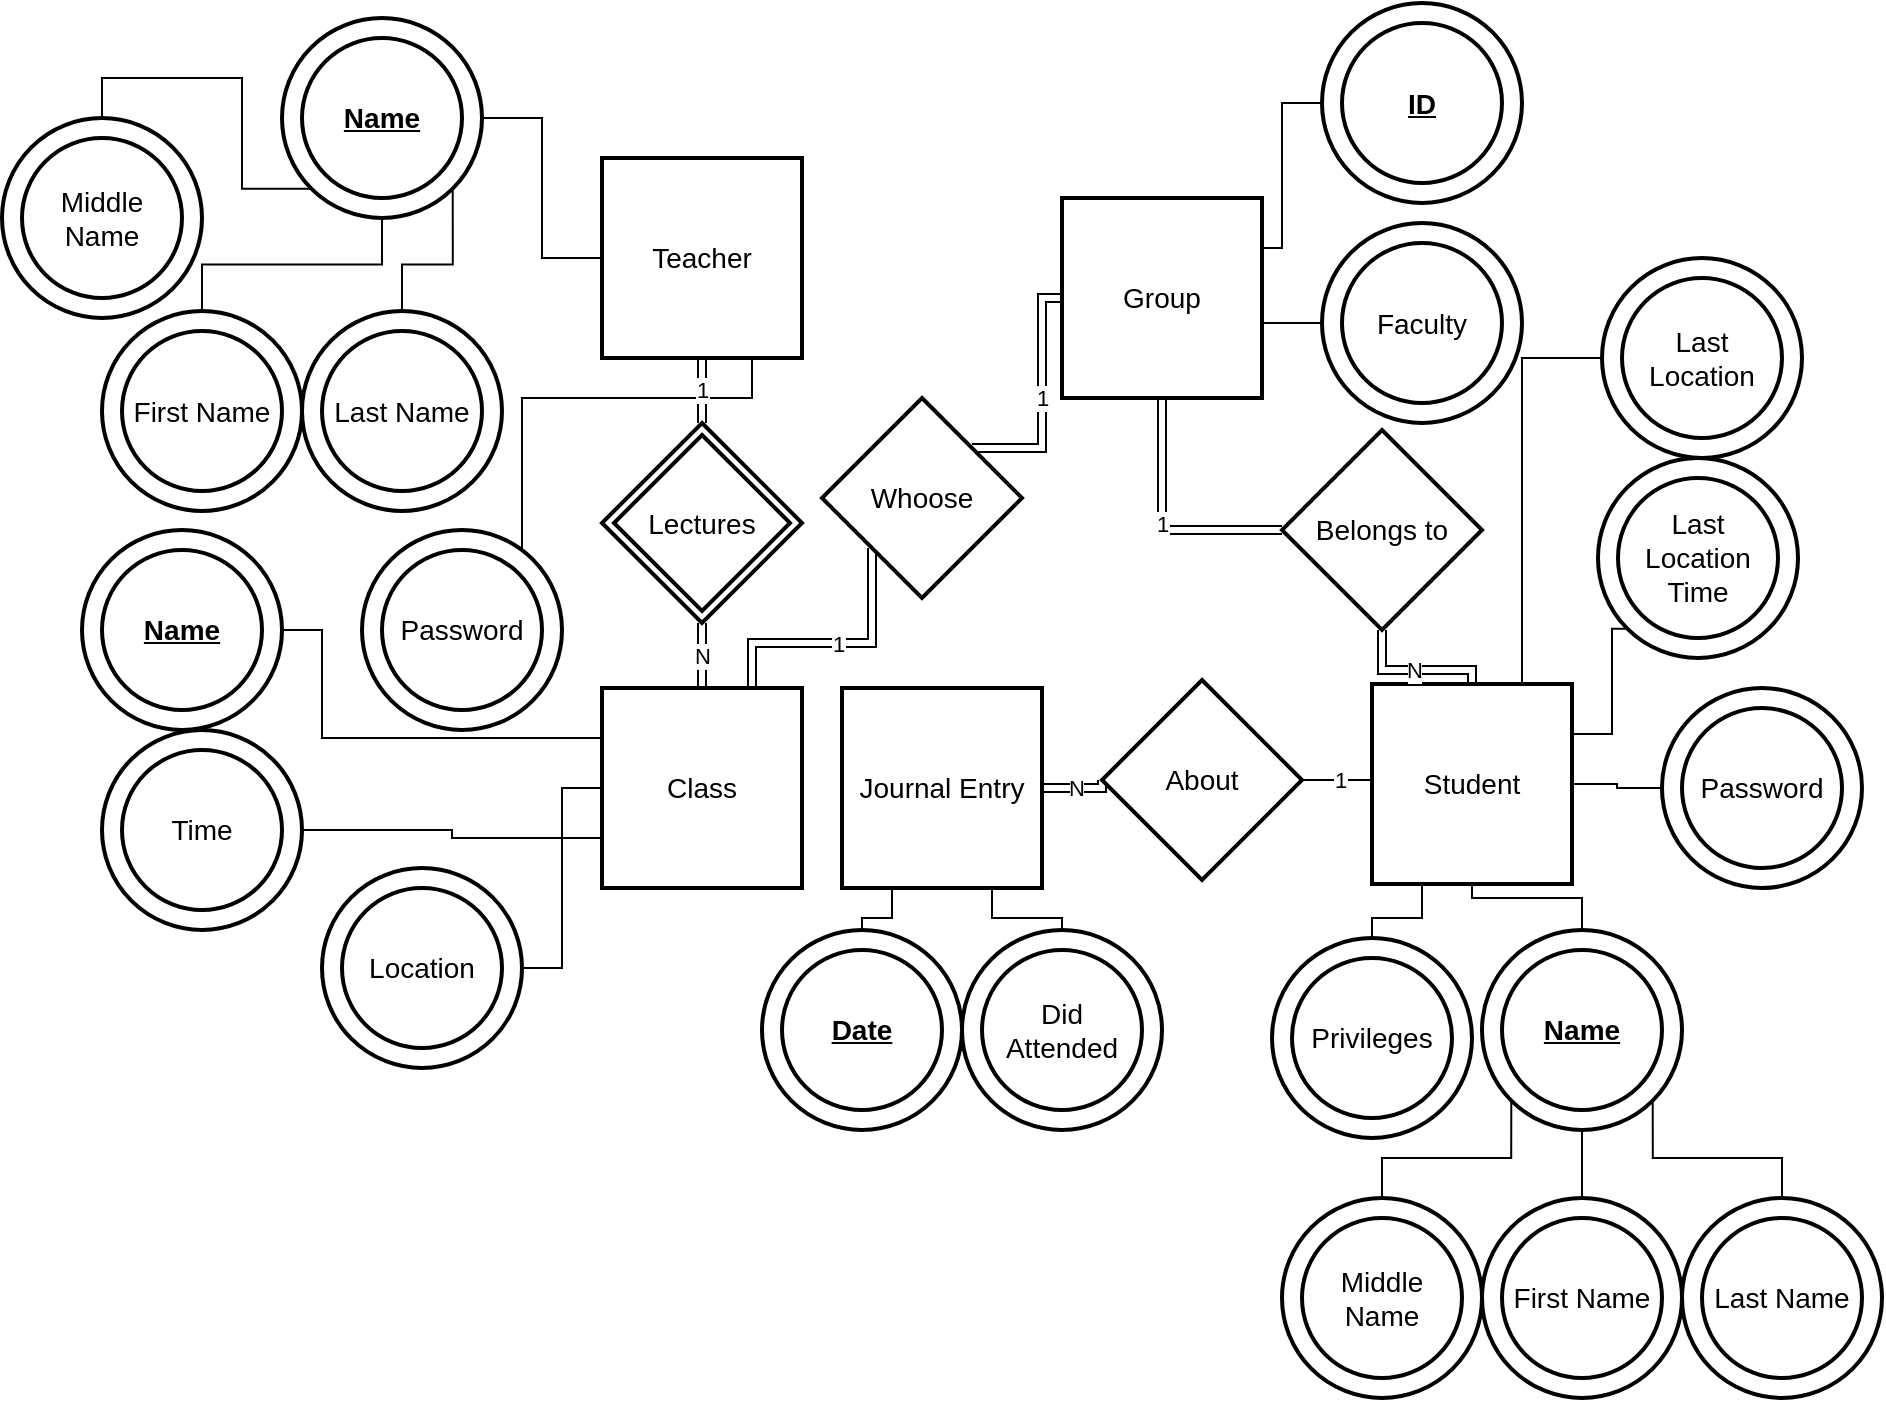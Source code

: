 <mxfile pages="1" version="11.2.8" type="device"><diagram name="Page-1" id="e56a1550-8fbb-45ad-956c-1786394a9013"><mxGraphModel dx="2202" dy="1383" grid="1" gridSize="10" guides="1" tooltips="1" connect="1" arrows="1" fold="1" page="1" pageScale="1" pageWidth="1100" pageHeight="850" background="#ffffff" math="0" shadow="0"><root><mxCell id="0"/><mxCell id="1" parent="0"/><mxCell id="YsmQZ4GNo98zeM4OogDH-1" value="Teacher" style="strokeWidth=2;whiteSpace=wrap;html=1;align=center;fontSize=14;" parent="1" vertex="1"><mxGeometry x="150" y="70" width="100" height="100" as="geometry"/></mxCell><mxCell id="YsmQZ4GNo98zeM4OogDH-37" style="edgeStyle=orthogonalEdgeStyle;rounded=0;jumpStyle=none;orthogonalLoop=1;jettySize=auto;html=1;exitX=1;exitY=0.25;exitDx=0;exitDy=0;entryX=0;entryY=0.5;entryDx=0;entryDy=0;endArrow=none;endFill=0;" parent="1" source="YsmQZ4GNo98zeM4OogDH-2" target="YsmQZ4GNo98zeM4OogDH-24" edge="1"><mxGeometry relative="1" as="geometry"><Array as="points"><mxPoint x="490" y="115"/><mxPoint x="490" y="43"/></Array></mxGeometry></mxCell><mxCell id="YsmQZ4GNo98zeM4OogDH-2" value="Group" style="strokeWidth=2;whiteSpace=wrap;html=1;align=center;fontSize=14;" parent="1" vertex="1"><mxGeometry x="380" y="90" width="100" height="100" as="geometry"/></mxCell><mxCell id="YsmQZ4GNo98zeM4OogDH-4" value="Student" style="strokeWidth=2;whiteSpace=wrap;html=1;align=center;fontSize=14;" parent="1" vertex="1"><mxGeometry x="535" y="333" width="100" height="100" as="geometry"/></mxCell><mxCell id="YsmQZ4GNo98zeM4OogDH-7" value="1" style="edgeStyle=orthogonalEdgeStyle;rounded=0;orthogonalLoop=1;jettySize=auto;html=1;jumpStyle=none;endArrow=none;endFill=0;shape=link;" parent="1" source="YsmQZ4GNo98zeM4OogDH-6" target="YsmQZ4GNo98zeM4OogDH-2" edge="1"><mxGeometry relative="1" as="geometry"/></mxCell><mxCell id="ycz1CZGDwUBQkzWmGzX8-4" value="N" style="edgeStyle=orthogonalEdgeStyle;rounded=0;orthogonalLoop=1;jettySize=auto;html=1;exitX=0.5;exitY=1;exitDx=0;exitDy=0;entryX=0.5;entryY=0;entryDx=0;entryDy=0;shape=link;" parent="1" source="YsmQZ4GNo98zeM4OogDH-6" target="YsmQZ4GNo98zeM4OogDH-4" edge="1"><mxGeometry relative="1" as="geometry"/></mxCell><mxCell id="YsmQZ4GNo98zeM4OogDH-6" value="Belongs to" style="shape=rhombus;strokeWidth=2;fontSize=17;perimeter=rhombusPerimeter;whiteSpace=wrap;html=1;align=center;fontSize=14;" parent="1" vertex="1"><mxGeometry x="490" y="206" width="100" height="100" as="geometry"/></mxCell><mxCell id="YsmQZ4GNo98zeM4OogDH-33" style="edgeStyle=orthogonalEdgeStyle;rounded=0;jumpStyle=none;orthogonalLoop=1;jettySize=auto;html=1;exitX=0.5;exitY=0;exitDx=0;exitDy=0;entryX=0.5;entryY=1;entryDx=0;entryDy=0;endArrow=none;endFill=0;endSize=0;" parent="1" source="YsmQZ4GNo98zeM4OogDH-15" target="YsmQZ4GNo98zeM4OogDH-4" edge="1"><mxGeometry relative="1" as="geometry"><Array as="points"><mxPoint x="640" y="440"/><mxPoint x="585" y="440"/></Array></mxGeometry></mxCell><mxCell id="YsmQZ4GNo98zeM4OogDH-15" value="&lt;u&gt;&lt;b&gt;Name&lt;/b&gt;&lt;/u&gt;" style="ellipse;shape=doubleEllipse;margin=10;strokeWidth=2;fontSize=14;whiteSpace=wrap;html=1;align=center;labelBorderColor=none;" parent="1" vertex="1"><mxGeometry x="590" y="456" width="100" height="100" as="geometry"/></mxCell><mxCell id="YsmQZ4GNo98zeM4OogDH-24" value="&lt;u&gt;&lt;b&gt;ID&lt;/b&gt;&lt;/u&gt;" style="ellipse;shape=doubleEllipse;margin=10;strokeWidth=2;fontSize=14;whiteSpace=wrap;html=1;align=center;" parent="1" vertex="1"><mxGeometry x="510" y="-7.5" width="100" height="100" as="geometry"/></mxCell><mxCell id="YsmQZ4GNo98zeM4OogDH-32" value="" style="edgeStyle=orthogonalEdgeStyle;rounded=0;jumpStyle=none;orthogonalLoop=1;jettySize=auto;html=1;endArrow=none;endFill=0;endSize=0;" parent="1" source="YsmQZ4GNo98zeM4OogDH-31" target="YsmQZ4GNo98zeM4OogDH-1" edge="1"><mxGeometry relative="1" as="geometry"/></mxCell><mxCell id="YsmQZ4GNo98zeM4OogDH-31" value="&lt;u&gt;&lt;b&gt;Name&lt;/b&gt;&lt;/u&gt;" style="ellipse;shape=doubleEllipse;margin=10;strokeWidth=2;fontSize=14;whiteSpace=wrap;html=1;align=center;" parent="1" vertex="1"><mxGeometry x="-10" width="100" height="100" as="geometry"/></mxCell><mxCell id="XGoGM1HHlrwZEuOC9M-e-5" style="edgeStyle=orthogonalEdgeStyle;rounded=0;orthogonalLoop=1;jettySize=auto;html=1;exitX=0.5;exitY=0;exitDx=0;exitDy=0;entryX=0.25;entryY=1;entryDx=0;entryDy=0;endArrow=none;endFill=0;" parent="1" source="YsmQZ4GNo98zeM4OogDH-34" target="YsmQZ4GNo98zeM4OogDH-4" edge="1"><mxGeometry relative="1" as="geometry"><Array as="points"><mxPoint x="535" y="450"/><mxPoint x="560" y="450"/></Array></mxGeometry></mxCell><mxCell id="YsmQZ4GNo98zeM4OogDH-34" value="Privileges" style="ellipse;shape=doubleEllipse;margin=10;strokeWidth=2;fontSize=14;whiteSpace=wrap;html=1;align=center;" parent="1" vertex="1"><mxGeometry x="485" y="460" width="100" height="100" as="geometry"/></mxCell><mxCell id="YsmQZ4GNo98zeM4OogDH-39" style="edgeStyle=orthogonalEdgeStyle;rounded=0;jumpStyle=none;orthogonalLoop=1;jettySize=auto;html=1;exitX=0;exitY=0.5;exitDx=0;exitDy=0;entryX=1;entryY=0.75;entryDx=0;entryDy=0;endArrow=none;endFill=0;" parent="1" source="YsmQZ4GNo98zeM4OogDH-38" target="YsmQZ4GNo98zeM4OogDH-2" edge="1"><mxGeometry relative="1" as="geometry"/></mxCell><mxCell id="YsmQZ4GNo98zeM4OogDH-38" value="Faculty" style="ellipse;shape=doubleEllipse;margin=10;strokeWidth=2;fontSize=14;whiteSpace=wrap;html=1;align=center;" parent="1" vertex="1"><mxGeometry x="510" y="102.5" width="100" height="100" as="geometry"/></mxCell><mxCell id="YsmQZ4GNo98zeM4OogDH-41" style="edgeStyle=orthogonalEdgeStyle;rounded=0;jumpStyle=none;orthogonalLoop=1;jettySize=auto;html=1;exitX=0;exitY=0;exitDx=0;exitDy=0;entryX=0.75;entryY=1;entryDx=0;entryDy=0;endArrow=none;endFill=0;" parent="1" source="YsmQZ4GNo98zeM4OogDH-40" target="YsmQZ4GNo98zeM4OogDH-1" edge="1"><mxGeometry relative="1" as="geometry"><Array as="points"><mxPoint x="110" y="295"/><mxPoint x="110" y="190"/><mxPoint x="225" y="190"/></Array></mxGeometry></mxCell><mxCell id="YsmQZ4GNo98zeM4OogDH-40" value="Password" style="ellipse;shape=doubleEllipse;margin=10;strokeWidth=2;fontSize=14;whiteSpace=wrap;html=1;align=center;" parent="1" vertex="1"><mxGeometry x="30" y="256" width="100" height="100" as="geometry"/></mxCell><mxCell id="6Zgm4mIKb87NruqSksib-2" value="" style="edgeStyle=orthogonalEdgeStyle;rounded=0;orthogonalLoop=1;jettySize=auto;html=1;endArrow=none;endFill=0;" parent="1" source="6Zgm4mIKb87NruqSksib-1" target="YsmQZ4GNo98zeM4OogDH-4" edge="1"><mxGeometry relative="1" as="geometry"/></mxCell><mxCell id="6Zgm4mIKb87NruqSksib-1" value="Password" style="ellipse;shape=doubleEllipse;margin=10;strokeWidth=2;fontSize=14;whiteSpace=wrap;html=1;align=center;" parent="1" vertex="1"><mxGeometry x="680" y="335" width="100" height="100" as="geometry"/></mxCell><mxCell id="6Zgm4mIKb87NruqSksib-4" value="" style="edgeStyle=orthogonalEdgeStyle;rounded=0;orthogonalLoop=1;jettySize=auto;html=1;endArrow=none;endFill=0;" parent="1" source="6Zgm4mIKb87NruqSksib-3" target="YsmQZ4GNo98zeM4OogDH-31" edge="1"><mxGeometry relative="1" as="geometry"/></mxCell><mxCell id="6Zgm4mIKb87NruqSksib-3" value="First Name" style="ellipse;shape=doubleEllipse;margin=10;strokeWidth=2;fontSize=14;whiteSpace=wrap;html=1;align=center;" parent="1" vertex="1"><mxGeometry x="-100" y="146.5" width="100" height="100" as="geometry"/></mxCell><mxCell id="6Zgm4mIKb87NruqSksib-6" style="edgeStyle=orthogonalEdgeStyle;rounded=0;orthogonalLoop=1;jettySize=auto;html=1;exitX=0.5;exitY=0;exitDx=0;exitDy=0;entryX=1;entryY=1;entryDx=0;entryDy=0;endArrow=none;endFill=0;" parent="1" source="6Zgm4mIKb87NruqSksib-5" target="YsmQZ4GNo98zeM4OogDH-31" edge="1"><mxGeometry relative="1" as="geometry"/></mxCell><mxCell id="6Zgm4mIKb87NruqSksib-5" value="Last Name" style="ellipse;shape=doubleEllipse;margin=10;strokeWidth=2;fontSize=14;whiteSpace=wrap;html=1;align=center;" parent="1" vertex="1"><mxGeometry y="146.5" width="100" height="100" as="geometry"/></mxCell><mxCell id="6Zgm4mIKb87NruqSksib-8" style="edgeStyle=orthogonalEdgeStyle;rounded=0;orthogonalLoop=1;jettySize=auto;html=1;exitX=0.5;exitY=0;exitDx=0;exitDy=0;entryX=0;entryY=1;entryDx=0;entryDy=0;endArrow=none;endFill=0;" parent="1" source="6Zgm4mIKb87NruqSksib-7" target="YsmQZ4GNo98zeM4OogDH-31" edge="1"><mxGeometry relative="1" as="geometry"/></mxCell><mxCell id="6Zgm4mIKb87NruqSksib-7" value="Middle Name" style="ellipse;shape=doubleEllipse;margin=10;strokeWidth=2;fontSize=14;whiteSpace=wrap;html=1;align=center;" parent="1" vertex="1"><mxGeometry x="-150" y="50" width="100" height="100" as="geometry"/></mxCell><mxCell id="6Zgm4mIKb87NruqSksib-12" value="" style="edgeStyle=orthogonalEdgeStyle;rounded=0;orthogonalLoop=1;jettySize=auto;html=1;endArrow=none;endFill=0;" parent="1" source="6Zgm4mIKb87NruqSksib-9" target="YsmQZ4GNo98zeM4OogDH-15" edge="1"><mxGeometry relative="1" as="geometry"/></mxCell><mxCell id="6Zgm4mIKb87NruqSksib-9" value="First Name" style="ellipse;shape=doubleEllipse;margin=10;strokeWidth=2;fontSize=14;whiteSpace=wrap;html=1;align=center;" parent="1" vertex="1"><mxGeometry x="590" y="590" width="100" height="100" as="geometry"/></mxCell><mxCell id="6Zgm4mIKb87NruqSksib-13" style="edgeStyle=orthogonalEdgeStyle;rounded=0;orthogonalLoop=1;jettySize=auto;html=1;exitX=0.5;exitY=0;exitDx=0;exitDy=0;entryX=1;entryY=1;entryDx=0;entryDy=0;endArrow=none;endFill=0;" parent="1" source="6Zgm4mIKb87NruqSksib-10" target="YsmQZ4GNo98zeM4OogDH-15" edge="1"><mxGeometry relative="1" as="geometry"><Array as="points"><mxPoint x="740" y="570"/><mxPoint x="675" y="570"/></Array></mxGeometry></mxCell><mxCell id="6Zgm4mIKb87NruqSksib-10" value="Last Name" style="ellipse;shape=doubleEllipse;margin=10;strokeWidth=2;fontSize=14;whiteSpace=wrap;html=1;align=center;" parent="1" vertex="1"><mxGeometry x="690" y="590" width="100" height="100" as="geometry"/></mxCell><mxCell id="6Zgm4mIKb87NruqSksib-14" style="edgeStyle=orthogonalEdgeStyle;rounded=0;orthogonalLoop=1;jettySize=auto;html=1;exitX=0.5;exitY=0;exitDx=0;exitDy=0;entryX=0;entryY=1;entryDx=0;entryDy=0;endArrow=none;endFill=0;" parent="1" source="6Zgm4mIKb87NruqSksib-11" target="YsmQZ4GNo98zeM4OogDH-15" edge="1"><mxGeometry relative="1" as="geometry"/></mxCell><mxCell id="6Zgm4mIKb87NruqSksib-11" value="Middle Name" style="ellipse;shape=doubleEllipse;margin=10;strokeWidth=2;fontSize=14;whiteSpace=wrap;html=1;align=center;" parent="1" vertex="1"><mxGeometry x="490" y="590" width="100" height="100" as="geometry"/></mxCell><mxCell id="Dh1TrPF00LIxJ8thJY4k-3" value="1" style="edgeStyle=orthogonalEdgeStyle;rounded=0;orthogonalLoop=1;jettySize=auto;html=1;exitX=0.75;exitY=0;exitDx=0;exitDy=0;entryX=0;entryY=1;entryDx=0;entryDy=0;endArrow=none;endFill=0;shape=link;" edge="1" parent="1" source="ycz1CZGDwUBQkzWmGzX8-16" target="Dh1TrPF00LIxJ8thJY4k-2"><mxGeometry relative="1" as="geometry"/></mxCell><mxCell id="ycz1CZGDwUBQkzWmGzX8-16" value="Class" style="strokeWidth=2;whiteSpace=wrap;html=1;align=center;fontSize=14;" parent="1" vertex="1"><mxGeometry x="150" y="335" width="100" height="100" as="geometry"/></mxCell><mxCell id="ycz1CZGDwUBQkzWmGzX8-21" style="edgeStyle=orthogonalEdgeStyle;rounded=0;orthogonalLoop=1;jettySize=auto;html=1;exitX=1;exitY=0.5;exitDx=0;exitDy=0;entryX=0;entryY=0.5;entryDx=0;entryDy=0;endArrow=none;endFill=0;" parent="1" source="ycz1CZGDwUBQkzWmGzX8-17" target="ycz1CZGDwUBQkzWmGzX8-16" edge="1"><mxGeometry relative="1" as="geometry"/></mxCell><mxCell id="ycz1CZGDwUBQkzWmGzX8-17" value="Location" style="ellipse;shape=doubleEllipse;margin=10;strokeWidth=2;fontSize=14;whiteSpace=wrap;html=1;align=center;" parent="1" vertex="1"><mxGeometry x="10" y="425" width="100" height="100" as="geometry"/></mxCell><mxCell id="XGoGM1HHlrwZEuOC9M-e-2" style="edgeStyle=orthogonalEdgeStyle;rounded=0;orthogonalLoop=1;jettySize=auto;html=1;exitX=1;exitY=0.5;exitDx=0;exitDy=0;entryX=0;entryY=0.75;entryDx=0;entryDy=0;endArrow=none;endFill=0;" parent="1" source="ycz1CZGDwUBQkzWmGzX8-18" target="ycz1CZGDwUBQkzWmGzX8-16" edge="1"><mxGeometry relative="1" as="geometry"/></mxCell><mxCell id="ycz1CZGDwUBQkzWmGzX8-18" value="Time" style="ellipse;shape=doubleEllipse;margin=10;strokeWidth=2;fontSize=14;whiteSpace=wrap;html=1;align=center;" parent="1" vertex="1"><mxGeometry x="-100" y="356" width="100" height="100" as="geometry"/></mxCell><mxCell id="ciEqHX-9HqE6s6lGD6YQ-1" style="edgeStyle=orthogonalEdgeStyle;rounded=0;orthogonalLoop=1;jettySize=auto;html=1;exitX=1;exitY=0.5;exitDx=0;exitDy=0;entryX=0;entryY=0.25;entryDx=0;entryDy=0;endArrow=none;endFill=0;" parent="1" source="ycz1CZGDwUBQkzWmGzX8-19" target="ycz1CZGDwUBQkzWmGzX8-16" edge="1"><mxGeometry relative="1" as="geometry"><Array as="points"><mxPoint x="10" y="306"/><mxPoint x="10" y="360"/></Array></mxGeometry></mxCell><mxCell id="ycz1CZGDwUBQkzWmGzX8-19" value="&lt;b&gt;&lt;u&gt;Name&lt;/u&gt;&lt;/b&gt;" style="ellipse;shape=doubleEllipse;margin=10;strokeWidth=2;fontSize=14;whiteSpace=wrap;html=1;align=center;" parent="1" vertex="1"><mxGeometry x="-110" y="256" width="100" height="100" as="geometry"/></mxCell><mxCell id="ycz1CZGDwUBQkzWmGzX8-27" value="1" style="edgeStyle=orthogonalEdgeStyle;shape=link;rounded=0;orthogonalLoop=1;jettySize=auto;html=1;exitX=0.5;exitY=0;exitDx=0;exitDy=0;entryX=0.5;entryY=1;entryDx=0;entryDy=0;" parent="1" source="ycz1CZGDwUBQkzWmGzX8-26" target="YsmQZ4GNo98zeM4OogDH-1" edge="1"><mxGeometry relative="1" as="geometry"/></mxCell><mxCell id="ycz1CZGDwUBQkzWmGzX8-28" value="N" style="edgeStyle=orthogonalEdgeStyle;shape=link;rounded=0;orthogonalLoop=1;jettySize=auto;html=1;exitX=0.5;exitY=1;exitDx=0;exitDy=0;entryX=0.5;entryY=0;entryDx=0;entryDy=0;" parent="1" source="ycz1CZGDwUBQkzWmGzX8-26" target="ycz1CZGDwUBQkzWmGzX8-16" edge="1"><mxGeometry relative="1" as="geometry"/></mxCell><mxCell id="ycz1CZGDwUBQkzWmGzX8-26" value="Lectures" style="shape=rhombus;double=1;strokeWidth=2;fontSize=17;perimeter=rhombusPerimeter;whiteSpace=wrap;html=1;align=center;fontSize=14;fillColor=#ffffff;comic=0;" parent="1" vertex="1"><mxGeometry x="150" y="202.5" width="100" height="100" as="geometry"/></mxCell><mxCell id="ciEqHX-9HqE6s6lGD6YQ-8" style="edgeStyle=orthogonalEdgeStyle;rounded=0;orthogonalLoop=1;jettySize=auto;html=1;exitX=0.5;exitY=0;exitDx=0;exitDy=0;entryX=0.25;entryY=1;entryDx=0;entryDy=0;endArrow=none;endFill=0;" parent="1" source="ycz1CZGDwUBQkzWmGzX8-32" target="ciEqHX-9HqE6s6lGD6YQ-7" edge="1"><mxGeometry relative="1" as="geometry"><Array as="points"><mxPoint x="280" y="450"/><mxPoint x="295" y="450"/></Array></mxGeometry></mxCell><mxCell id="ycz1CZGDwUBQkzWmGzX8-32" value="&lt;b&gt;&lt;u&gt;Date&lt;/u&gt;&lt;/b&gt;" style="ellipse;shape=doubleEllipse;margin=10;strokeWidth=2;fontSize=14;whiteSpace=wrap;html=1;align=center;" parent="1" vertex="1"><mxGeometry x="230" y="456" width="100" height="100" as="geometry"/></mxCell><mxCell id="ciEqHX-9HqE6s6lGD6YQ-9" style="edgeStyle=orthogonalEdgeStyle;rounded=0;orthogonalLoop=1;jettySize=auto;html=1;exitX=0.5;exitY=0;exitDx=0;exitDy=0;entryX=0.75;entryY=1;entryDx=0;entryDy=0;endArrow=none;endFill=0;" parent="1" source="ycz1CZGDwUBQkzWmGzX8-35" target="ciEqHX-9HqE6s6lGD6YQ-7" edge="1"><mxGeometry relative="1" as="geometry"><Array as="points"><mxPoint x="380" y="450"/><mxPoint x="345" y="450"/></Array></mxGeometry></mxCell><mxCell id="ycz1CZGDwUBQkzWmGzX8-35" value="Did Attended" style="ellipse;shape=doubleEllipse;margin=10;strokeWidth=2;fontSize=14;whiteSpace=wrap;html=1;align=center;" parent="1" vertex="1"><mxGeometry x="330" y="456" width="100" height="100" as="geometry"/></mxCell><mxCell id="XGoGM1HHlrwZEuOC9M-e-3" value="N" style="edgeStyle=orthogonalEdgeStyle;rounded=0;orthogonalLoop=1;jettySize=auto;html=1;exitX=1;exitY=0.5;exitDx=0;exitDy=0;entryX=0;entryY=0.5;entryDx=0;entryDy=0;endArrow=none;endFill=0;shape=link;" parent="1" source="ciEqHX-9HqE6s6lGD6YQ-7" target="ciEqHX-9HqE6s6lGD6YQ-15" edge="1"><mxGeometry relative="1" as="geometry"/></mxCell><mxCell id="ciEqHX-9HqE6s6lGD6YQ-7" value="Journal Entry" style="strokeWidth=2;whiteSpace=wrap;html=1;align=center;fontSize=14;" parent="1" vertex="1"><mxGeometry x="270" y="335" width="100" height="100" as="geometry"/></mxCell><mxCell id="XGoGM1HHlrwZEuOC9M-e-4" value="1" style="edgeStyle=orthogonalEdgeStyle;rounded=0;orthogonalLoop=1;jettySize=auto;html=1;exitX=1;exitY=0.5;exitDx=0;exitDy=0;entryX=0;entryY=0.5;entryDx=0;entryDy=0;endArrow=none;endFill=0;" parent="1" source="ciEqHX-9HqE6s6lGD6YQ-15" target="YsmQZ4GNo98zeM4OogDH-4" edge="1"><mxGeometry relative="1" as="geometry"/></mxCell><mxCell id="ciEqHX-9HqE6s6lGD6YQ-15" value="About" style="shape=rhombus;strokeWidth=2;fontSize=17;perimeter=rhombusPerimeter;whiteSpace=wrap;html=1;align=center;fontSize=14;" parent="1" vertex="1"><mxGeometry x="400" y="331" width="100" height="100" as="geometry"/></mxCell><mxCell id="Dh1TrPF00LIxJ8thJY4k-4" value="1" style="edgeStyle=orthogonalEdgeStyle;rounded=0;orthogonalLoop=1;jettySize=auto;html=1;exitX=1;exitY=0;exitDx=0;exitDy=0;entryX=0;entryY=0.5;entryDx=0;entryDy=0;endArrow=none;endFill=0;shape=link;" edge="1" parent="1" source="Dh1TrPF00LIxJ8thJY4k-2" target="YsmQZ4GNo98zeM4OogDH-2"><mxGeometry relative="1" as="geometry"><Array as="points"><mxPoint x="370" y="215"/><mxPoint x="370" y="140"/></Array></mxGeometry></mxCell><mxCell id="Dh1TrPF00LIxJ8thJY4k-2" value="Whoose" style="shape=rhombus;strokeWidth=2;fontSize=17;perimeter=rhombusPerimeter;whiteSpace=wrap;html=1;align=center;fontSize=14;" vertex="1" parent="1"><mxGeometry x="260" y="190" width="100" height="100" as="geometry"/></mxCell><mxCell id="Dh1TrPF00LIxJ8thJY4k-7" style="edgeStyle=orthogonalEdgeStyle;rounded=0;orthogonalLoop=1;jettySize=auto;html=1;exitX=0;exitY=0.5;exitDx=0;exitDy=0;entryX=0.75;entryY=0;entryDx=0;entryDy=0;endArrow=none;endFill=0;fontSize=14;" edge="1" parent="1" source="Dh1TrPF00LIxJ8thJY4k-5" target="YsmQZ4GNo98zeM4OogDH-4"><mxGeometry relative="1" as="geometry"/></mxCell><mxCell id="Dh1TrPF00LIxJ8thJY4k-5" value="Last Location" style="ellipse;shape=doubleEllipse;margin=10;strokeWidth=2;fontSize=14;whiteSpace=wrap;html=1;align=center;comic=0;" vertex="1" parent="1"><mxGeometry x="650" y="120" width="100" height="100" as="geometry"/></mxCell><mxCell id="Dh1TrPF00LIxJ8thJY4k-8" style="edgeStyle=orthogonalEdgeStyle;rounded=0;orthogonalLoop=1;jettySize=auto;html=1;exitX=0;exitY=1;exitDx=0;exitDy=0;entryX=1;entryY=0.25;entryDx=0;entryDy=0;endArrow=none;endFill=0;fontSize=14;" edge="1" parent="1" source="Dh1TrPF00LIxJ8thJY4k-6" target="YsmQZ4GNo98zeM4OogDH-4"><mxGeometry relative="1" as="geometry"><Array as="points"><mxPoint x="655" y="305"/><mxPoint x="655" y="358"/></Array></mxGeometry></mxCell><mxCell id="Dh1TrPF00LIxJ8thJY4k-6" value="Last Location Time" style="ellipse;shape=doubleEllipse;margin=10;strokeWidth=2;fontSize=14;whiteSpace=wrap;html=1;align=center;comic=0;" vertex="1" parent="1"><mxGeometry x="648" y="220" width="100" height="100" as="geometry"/></mxCell></root></mxGraphModel></diagram></mxfile>